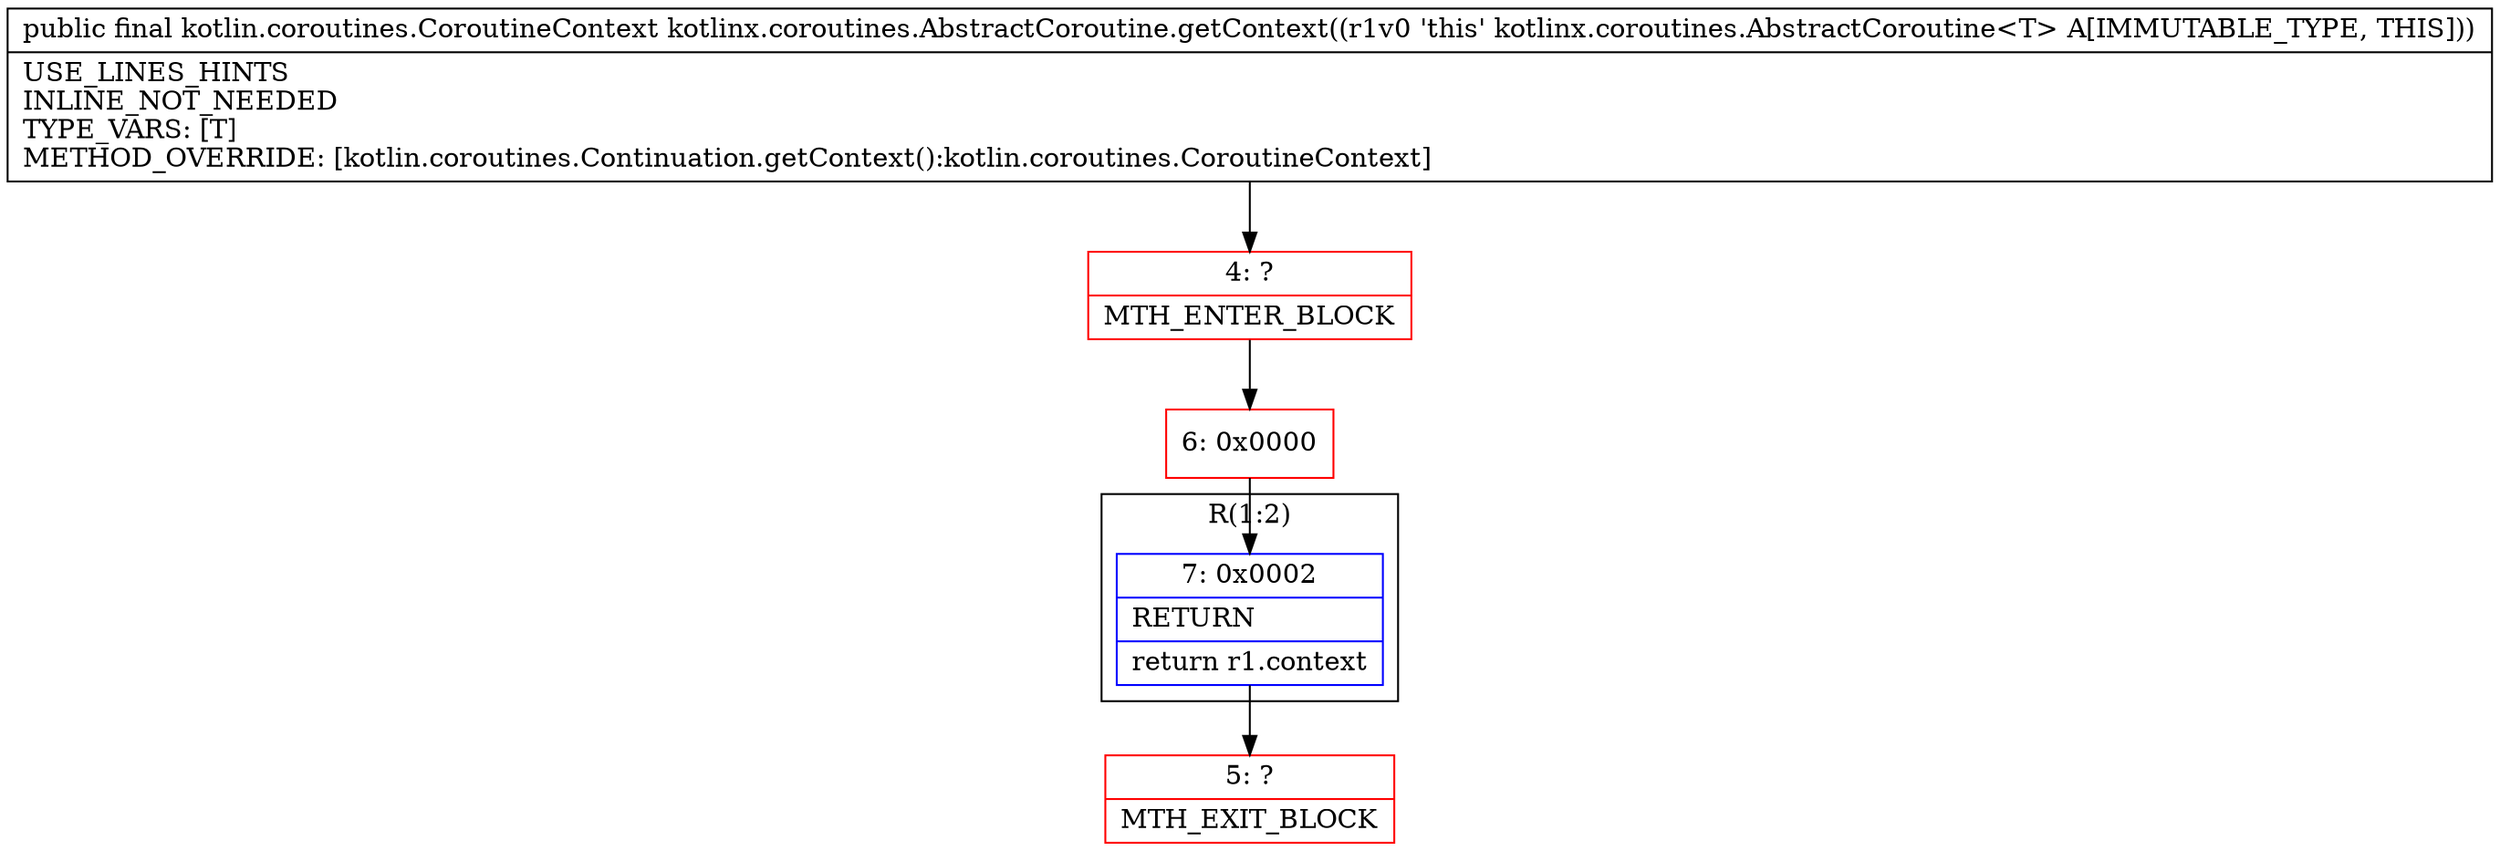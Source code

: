 digraph "CFG forkotlinx.coroutines.AbstractCoroutine.getContext()Lkotlin\/coroutines\/CoroutineContext;" {
subgraph cluster_Region_893206440 {
label = "R(1:2)";
node [shape=record,color=blue];
Node_7 [shape=record,label="{7\:\ 0x0002|RETURN\l|return r1.context\l}"];
}
Node_4 [shape=record,color=red,label="{4\:\ ?|MTH_ENTER_BLOCK\l}"];
Node_6 [shape=record,color=red,label="{6\:\ 0x0000}"];
Node_5 [shape=record,color=red,label="{5\:\ ?|MTH_EXIT_BLOCK\l}"];
MethodNode[shape=record,label="{public final kotlin.coroutines.CoroutineContext kotlinx.coroutines.AbstractCoroutine.getContext((r1v0 'this' kotlinx.coroutines.AbstractCoroutine\<T\> A[IMMUTABLE_TYPE, THIS]))  | USE_LINES_HINTS\lINLINE_NOT_NEEDED\lTYPE_VARS: [T]\lMETHOD_OVERRIDE: [kotlin.coroutines.Continuation.getContext():kotlin.coroutines.CoroutineContext]\l}"];
MethodNode -> Node_4;Node_7 -> Node_5;
Node_4 -> Node_6;
Node_6 -> Node_7;
}

